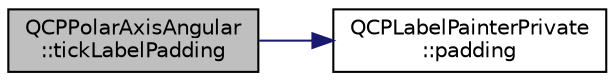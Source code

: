 digraph "QCPPolarAxisAngular::tickLabelPadding"
{
 // LATEX_PDF_SIZE
  edge [fontname="Helvetica",fontsize="10",labelfontname="Helvetica",labelfontsize="10"];
  node [fontname="Helvetica",fontsize="10",shape=record];
  rankdir="LR";
  Node1 [label="QCPPolarAxisAngular\l::tickLabelPadding",height=0.2,width=0.4,color="black", fillcolor="grey75", style="filled", fontcolor="black",tooltip=" "];
  Node1 -> Node2 [color="midnightblue",fontsize="10",style="solid",fontname="Helvetica"];
  Node2 [label="QCPLabelPainterPrivate\l::padding",height=0.2,width=0.4,color="black", fillcolor="white", style="filled",URL="$classQCPLabelPainterPrivate.html#a686ade1c90308eef58240eadd2cab8b3",tooltip=" "];
}
